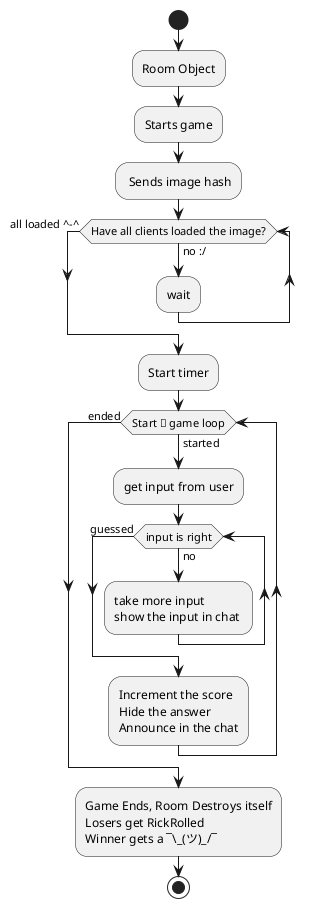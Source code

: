@startuml
start
:Room Object;
:Starts game;
: Sends image hash;
while (Have all clients loaded the image?) is (no :/)
    :wait;
endwhile (all loaded ^-^)
:Start timer;
while (Start 🌟 game loop) is (started)
:get input from user;
while (input is right) is (no)
:take more input
show the input in chat ;
endwhile (guessed) 
:Increment the score
Hide the answer
Announce in the chat;

endwhile (ended)
:Game Ends, Room Destroys itself
Losers get RickRolled
Winner gets a ¯\_(ツ)_/¯;
stop
@enduml